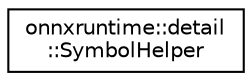 digraph "Graphical Class Hierarchy"
{
  edge [fontname="Helvetica",fontsize="10",labelfontname="Helvetica",labelfontsize="10"];
  node [fontname="Helvetica",fontsize="10",shape=record];
  rankdir="LR";
  Node0 [label="onnxruntime::detail\l::SymbolHelper",height=0.2,width=0.4,color="black", fillcolor="white", style="filled",URL="$classonnxruntime_1_1detail_1_1SymbolHelper.html"];
}
